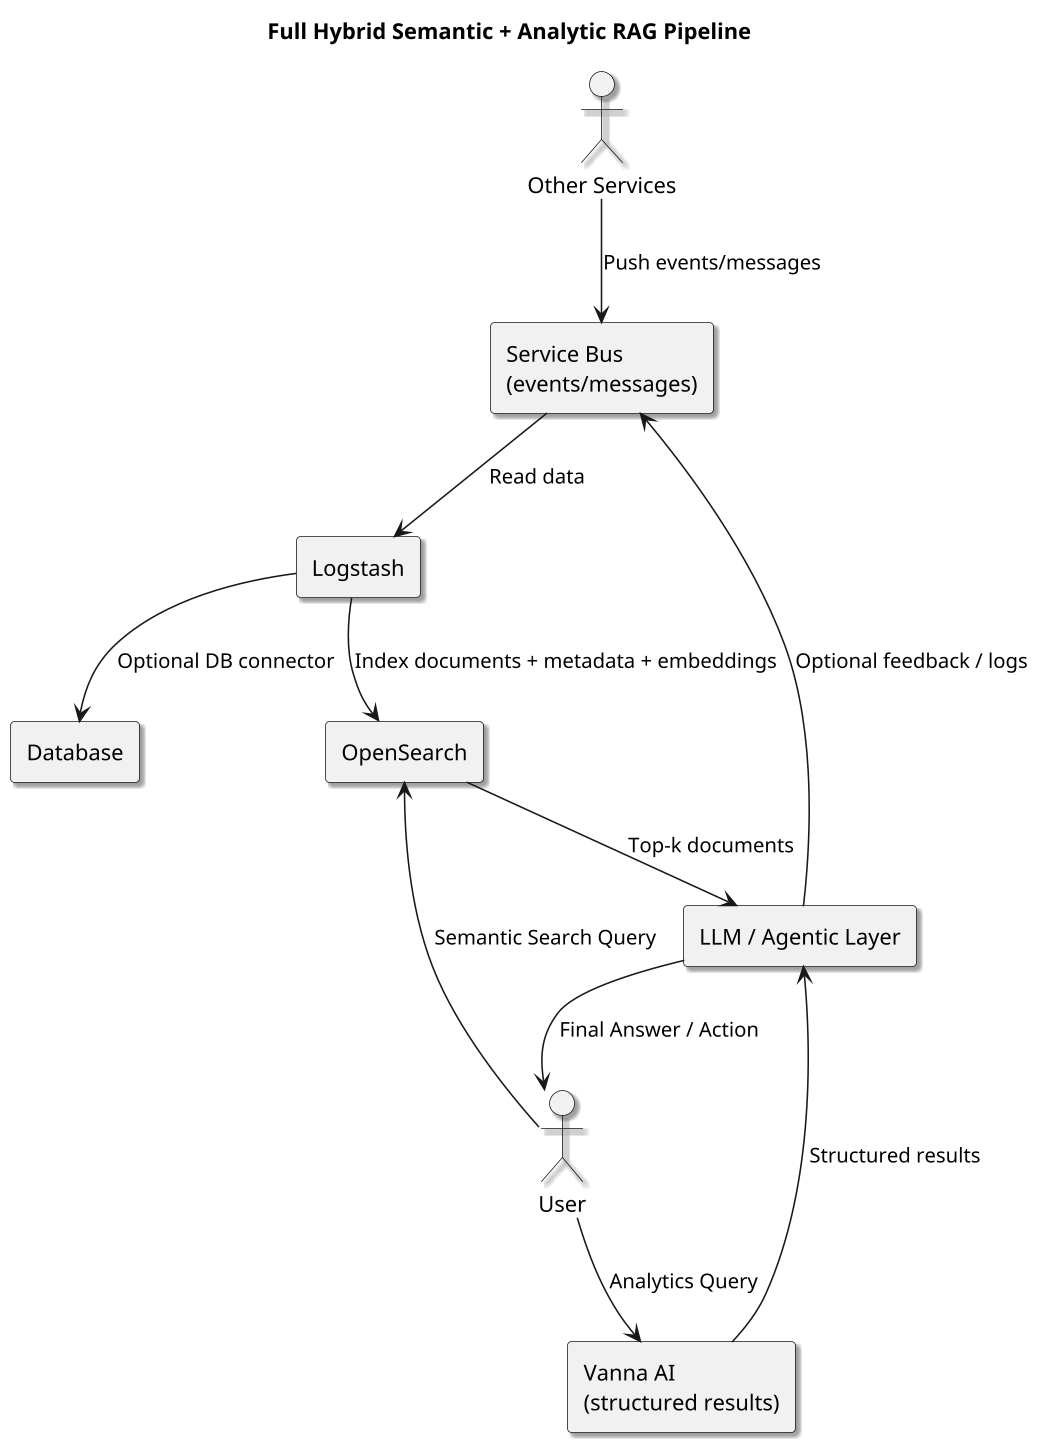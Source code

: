 @startuml
skinparam dpi 150
skinparam shadowing true
title Full Hybrid Semantic + Analytic RAG Pipeline

actor "Other Services" as Services
actor "User" as User

rectangle "Service Bus\n(events/messages)" as SB
rectangle "Logstash" as LS
rectangle "Database" as DB
rectangle "OpenSearch" as OS
rectangle "Vanna AI\n(structured results)" as Vanna
rectangle "LLM / Agentic Layer" as LLM

Services --> SB : Push events/messages
SB --> LS : Read data
LS --> OS : Index documents + metadata + embeddings
LS --> DB : Optional DB connector

User --> OS : Semantic Search Query
User --> Vanna : Analytics Query

OS --> LLM : Top-k documents
Vanna --> LLM : Structured results

LLM --> User : Final Answer / Action
LLM --> SB : Optional feedback / logs

@enduml
